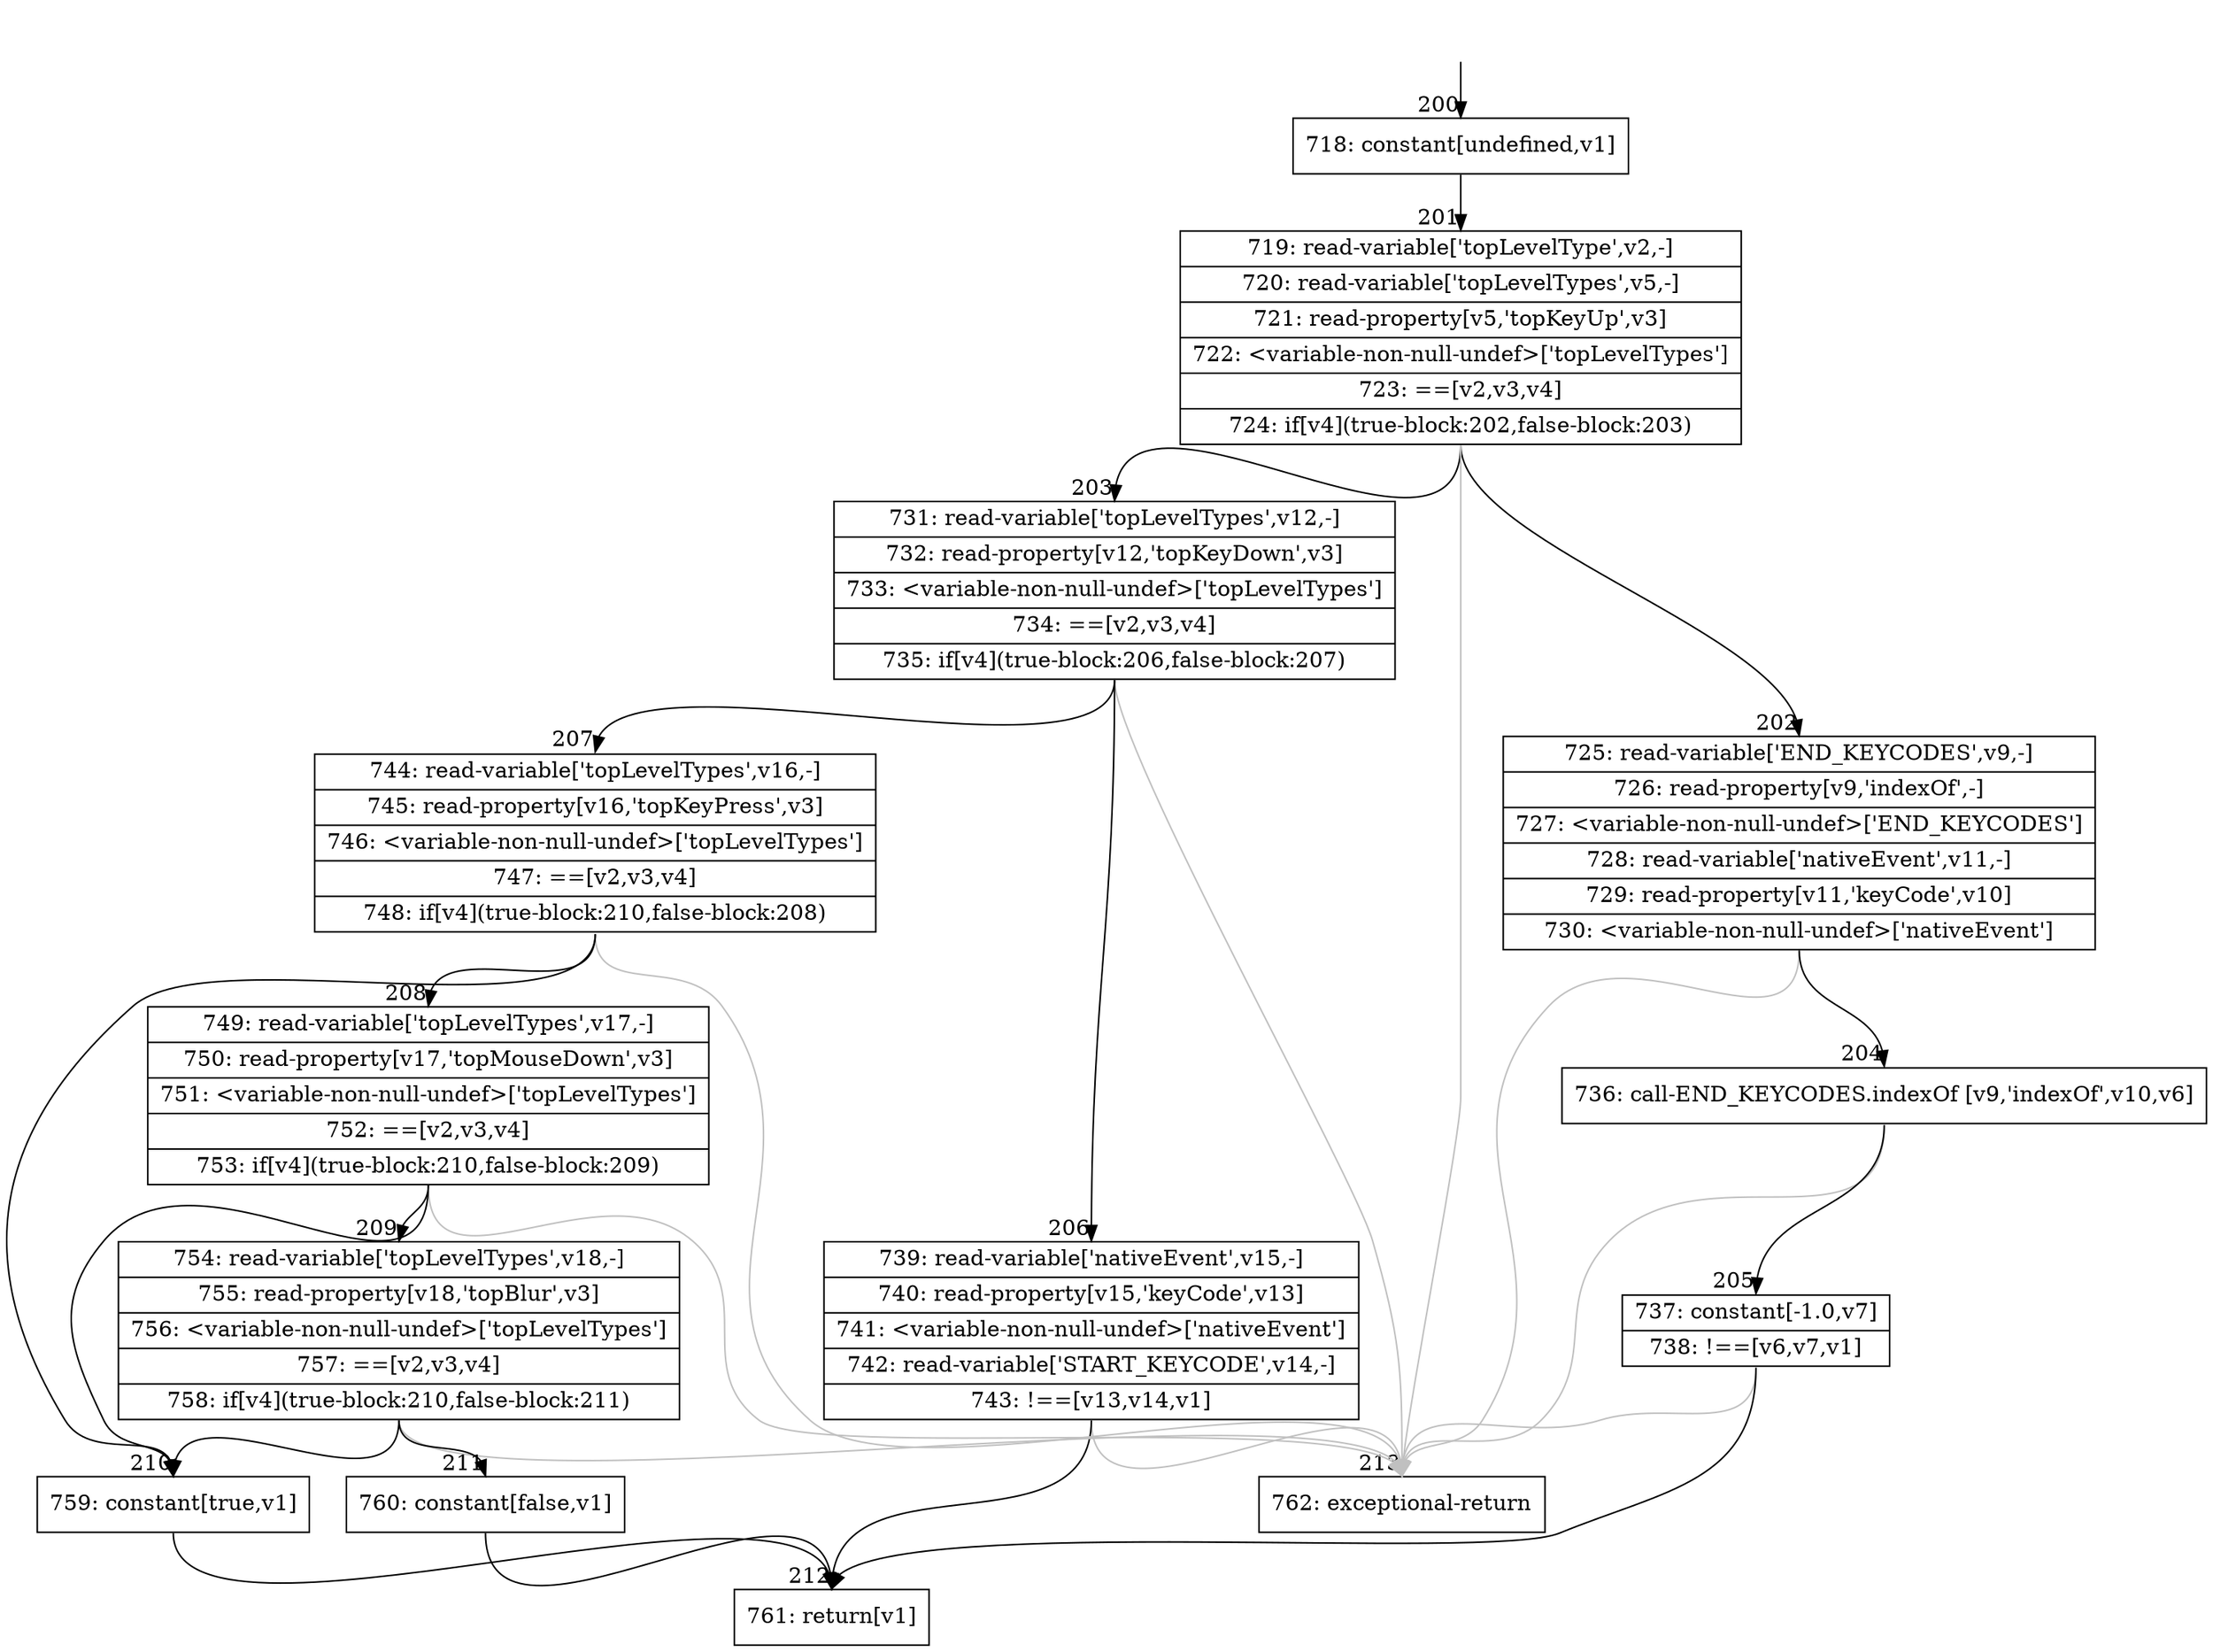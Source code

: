 digraph {
rankdir="TD"
BB_entry16[shape=none,label=""];
BB_entry16 -> BB200 [tailport=s, headport=n, headlabel="    200"]
BB200 [shape=record label="{718: constant[undefined,v1]}" ] 
BB200 -> BB201 [tailport=s, headport=n, headlabel="      201"]
BB201 [shape=record label="{719: read-variable['topLevelType',v2,-]|720: read-variable['topLevelTypes',v5,-]|721: read-property[v5,'topKeyUp',v3]|722: \<variable-non-null-undef\>['topLevelTypes']|723: ==[v2,v3,v4]|724: if[v4](true-block:202,false-block:203)}" ] 
BB201 -> BB202 [tailport=s, headport=n, headlabel="      202"]
BB201 -> BB203 [tailport=s, headport=n, headlabel="      203"]
BB201 -> BB213 [tailport=s, headport=n, color=gray, headlabel="      213"]
BB202 [shape=record label="{725: read-variable['END_KEYCODES',v9,-]|726: read-property[v9,'indexOf',-]|727: \<variable-non-null-undef\>['END_KEYCODES']|728: read-variable['nativeEvent',v11,-]|729: read-property[v11,'keyCode',v10]|730: \<variable-non-null-undef\>['nativeEvent']}" ] 
BB202 -> BB204 [tailport=s, headport=n, headlabel="      204"]
BB202 -> BB213 [tailport=s, headport=n, color=gray]
BB203 [shape=record label="{731: read-variable['topLevelTypes',v12,-]|732: read-property[v12,'topKeyDown',v3]|733: \<variable-non-null-undef\>['topLevelTypes']|734: ==[v2,v3,v4]|735: if[v4](true-block:206,false-block:207)}" ] 
BB203 -> BB206 [tailport=s, headport=n, headlabel="      206"]
BB203 -> BB207 [tailport=s, headport=n, headlabel="      207"]
BB203 -> BB213 [tailport=s, headport=n, color=gray]
BB204 [shape=record label="{736: call-END_KEYCODES.indexOf [v9,'indexOf',v10,v6]}" ] 
BB204 -> BB205 [tailport=s, headport=n, headlabel="      205"]
BB204 -> BB213 [tailport=s, headport=n, color=gray]
BB205 [shape=record label="{737: constant[-1.0,v7]|738: !==[v6,v7,v1]}" ] 
BB205 -> BB212 [tailport=s, headport=n, headlabel="      212"]
BB205 -> BB213 [tailport=s, headport=n, color=gray]
BB206 [shape=record label="{739: read-variable['nativeEvent',v15,-]|740: read-property[v15,'keyCode',v13]|741: \<variable-non-null-undef\>['nativeEvent']|742: read-variable['START_KEYCODE',v14,-]|743: !==[v13,v14,v1]}" ] 
BB206 -> BB212 [tailport=s, headport=n]
BB206 -> BB213 [tailport=s, headport=n, color=gray]
BB207 [shape=record label="{744: read-variable['topLevelTypes',v16,-]|745: read-property[v16,'topKeyPress',v3]|746: \<variable-non-null-undef\>['topLevelTypes']|747: ==[v2,v3,v4]|748: if[v4](true-block:210,false-block:208)}" ] 
BB207 -> BB210 [tailport=s, headport=n, headlabel="      210"]
BB207 -> BB208 [tailport=s, headport=n, headlabel="      208"]
BB207 -> BB213 [tailport=s, headport=n, color=gray]
BB208 [shape=record label="{749: read-variable['topLevelTypes',v17,-]|750: read-property[v17,'topMouseDown',v3]|751: \<variable-non-null-undef\>['topLevelTypes']|752: ==[v2,v3,v4]|753: if[v4](true-block:210,false-block:209)}" ] 
BB208 -> BB210 [tailport=s, headport=n]
BB208 -> BB209 [tailport=s, headport=n, headlabel="      209"]
BB208 -> BB213 [tailport=s, headport=n, color=gray]
BB209 [shape=record label="{754: read-variable['topLevelTypes',v18,-]|755: read-property[v18,'topBlur',v3]|756: \<variable-non-null-undef\>['topLevelTypes']|757: ==[v2,v3,v4]|758: if[v4](true-block:210,false-block:211)}" ] 
BB209 -> BB210 [tailport=s, headport=n]
BB209 -> BB211 [tailport=s, headport=n, headlabel="      211"]
BB209 -> BB213 [tailport=s, headport=n, color=gray]
BB210 [shape=record label="{759: constant[true,v1]}" ] 
BB210 -> BB212 [tailport=s, headport=n]
BB211 [shape=record label="{760: constant[false,v1]}" ] 
BB211 -> BB212 [tailport=s, headport=n]
BB212 [shape=record label="{761: return[v1]}" ] 
BB213 [shape=record label="{762: exceptional-return}" ] 
//#$~ 385
}
